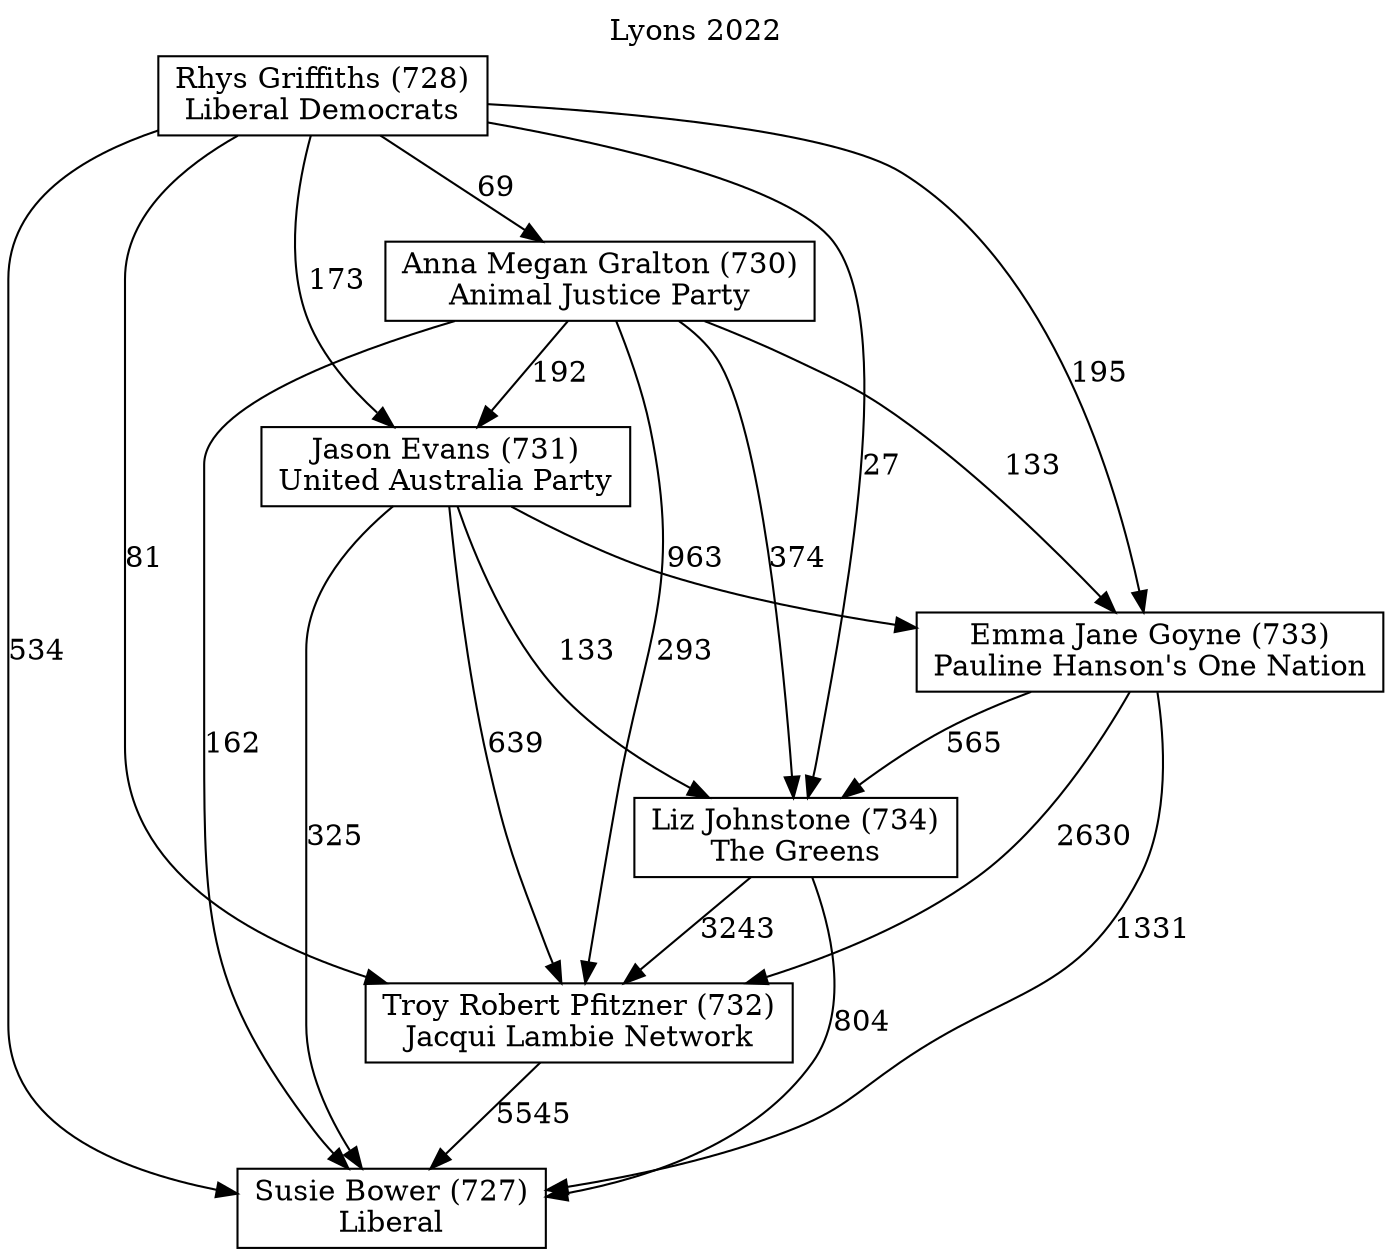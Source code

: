 // House preference flow
digraph "Susie Bower (727)_Lyons_2022" {
	graph [label="Lyons 2022" labelloc=t mclimit=10]
	node [shape=box]
	"Susie Bower (727)" [label="Susie Bower (727)
Liberal"]
	"Troy Robert Pfitzner (732)" [label="Troy Robert Pfitzner (732)
Jacqui Lambie Network"]
	"Liz Johnstone (734)" [label="Liz Johnstone (734)
The Greens"]
	"Emma Jane Goyne (733)" [label="Emma Jane Goyne (733)
Pauline Hanson's One Nation"]
	"Jason Evans (731)" [label="Jason Evans (731)
United Australia Party"]
	"Anna Megan Gralton (730)" [label="Anna Megan Gralton (730)
Animal Justice Party"]
	"Rhys Griffiths (728)" [label="Rhys Griffiths (728)
Liberal Democrats"]
	"Troy Robert Pfitzner (732)" -> "Susie Bower (727)" [label=5545]
	"Liz Johnstone (734)" -> "Troy Robert Pfitzner (732)" [label=3243]
	"Emma Jane Goyne (733)" -> "Liz Johnstone (734)" [label=565]
	"Jason Evans (731)" -> "Emma Jane Goyne (733)" [label=963]
	"Anna Megan Gralton (730)" -> "Jason Evans (731)" [label=192]
	"Rhys Griffiths (728)" -> "Anna Megan Gralton (730)" [label=69]
	"Liz Johnstone (734)" -> "Susie Bower (727)" [label=804]
	"Emma Jane Goyne (733)" -> "Susie Bower (727)" [label=1331]
	"Jason Evans (731)" -> "Susie Bower (727)" [label=325]
	"Anna Megan Gralton (730)" -> "Susie Bower (727)" [label=162]
	"Rhys Griffiths (728)" -> "Susie Bower (727)" [label=534]
	"Rhys Griffiths (728)" -> "Jason Evans (731)" [label=173]
	"Anna Megan Gralton (730)" -> "Emma Jane Goyne (733)" [label=133]
	"Rhys Griffiths (728)" -> "Emma Jane Goyne (733)" [label=195]
	"Jason Evans (731)" -> "Liz Johnstone (734)" [label=133]
	"Anna Megan Gralton (730)" -> "Liz Johnstone (734)" [label=374]
	"Rhys Griffiths (728)" -> "Liz Johnstone (734)" [label=27]
	"Emma Jane Goyne (733)" -> "Troy Robert Pfitzner (732)" [label=2630]
	"Jason Evans (731)" -> "Troy Robert Pfitzner (732)" [label=639]
	"Anna Megan Gralton (730)" -> "Troy Robert Pfitzner (732)" [label=293]
	"Rhys Griffiths (728)" -> "Troy Robert Pfitzner (732)" [label=81]
}
